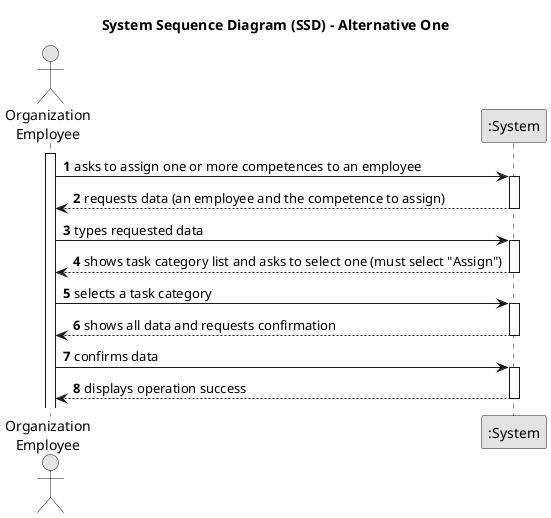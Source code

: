@startuml
skinparam monochrome true
skinparam packageStyle rectangle
skinparam shadowing false

title System Sequence Diagram (SSD) - Alternative One

autonumber

actor "Organization\nEmployee" as Employee
participant ":System" as System

activate Employee

    Employee -> System : asks to assign one or more competences to an employee
    activate System

        System --> Employee : requests data (an employee and the competence to assign)
    deactivate System

    Employee -> System : types requested data
    activate System

        System --> Employee : shows task category list and asks to select one (must select "Assign")
    deactivate System

    Employee -> System : selects a task category
    activate System

        System --> Employee : shows all data and requests confirmation
    deactivate System

    Employee -> System : confirms data
    activate System

        System --> Employee : displays operation success
    deactivate System

@enduml